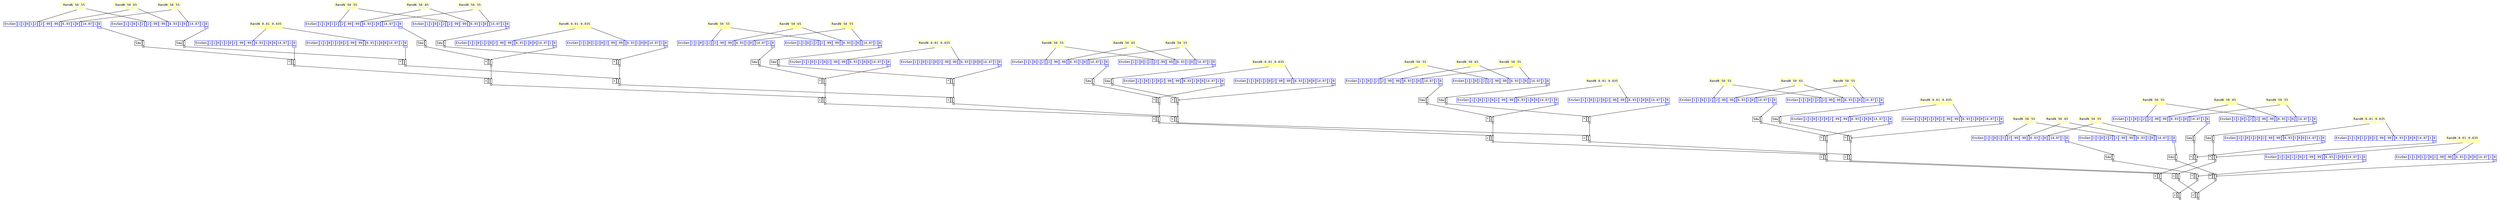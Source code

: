 digraph Anonymous {
graph [splines=false];
node [fontsize=12,fontname="Courier"];
edge [arrowhead=box,arrowsize=0.25];
u_5[shape="plaintext",color="yellow",label=<<TABLE BORDER="0" CELLBORDER="1"><TR><TD>RandN</TD><TD ID="u_5:K_0">50</TD><TD ID="u_5:K_1">55</TD></TR><TR><TD BORDER="0"></TD><TD PORT="o_0" ID="u_5:o_0"></TD><TD PORT="o_1" ID="u_5:o_1"></TD></TR></TABLE>>];
u_9[shape="plaintext",color="yellow",label=<<TABLE BORDER="0" CELLBORDER="1"><TR><TD>RandN</TD><TD ID="u_9:K_0">50</TD><TD ID="u_9:K_1">65</TD></TR><TR><TD BORDER="0"></TD><TD PORT="o_0" ID="u_9:o_0"></TD><TD PORT="o_1" ID="u_9:o_1"></TD></TR></TABLE>>];
u_12[shape="plaintext",color="yellow",label=<<TABLE BORDER="0" CELLBORDER="1"><TR><TD>RandN</TD><TD ID="u_12:K_0">50</TD><TD ID="u_12:K_1">55</TD></TR><TR><TD BORDER="0"></TD><TD PORT="o_0" ID="u_12:o_0"></TD><TD PORT="o_1" ID="u_12:o_1"></TD></TR></TABLE>>];
u_15[shape="plaintext",color="blue",label=<<TABLE BORDER="0" CELLBORDER="1"><TR><TD>EnvGen</TD><TD ID="u_15:K_0">1</TD><TD ID="u_15:K_1">1</TD><TD ID="u_15:K_2">0</TD><TD ID="u_15:K_3">1</TD><TD ID="u_15:K_4">2</TD><TD PORT="i_5" ID="u_15:i_5"></TD><TD ID="u_15:K_6">2</TD><TD ID="u_15:K_7">-99</TD><TD ID="u_15:K_8">-99</TD><TD PORT="i_9" ID="u_15:i_9"></TD><TD ID="u_15:K_10">6.93</TD><TD ID="u_15:K_11">1</TD><TD ID="u_15:K_12">0</TD><TD PORT="i_13" ID="u_15:i_13"></TD><TD ID="u_15:K_14">14.07</TD><TD ID="u_15:K_15">1</TD><TD ID="u_15:K_16">0</TD></TR><TR><TD BORDER="0"></TD><TD BORDER="0"></TD><TD BORDER="0"></TD><TD BORDER="0"></TD><TD BORDER="0"></TD><TD BORDER="0"></TD><TD BORDER="0"></TD><TD BORDER="0"></TD><TD BORDER="0"></TD><TD BORDER="0"></TD><TD BORDER="0"></TD><TD BORDER="0"></TD><TD BORDER="0"></TD><TD BORDER="0"></TD><TD BORDER="0"></TD><TD BORDER="0"></TD><TD BORDER="0"></TD><TD PORT="o_0" ID="u_15:o_0"></TD></TR></TABLE>>];
u_16[shape="plaintext",color="black",label=<<TABLE BORDER="0" CELLBORDER="1"><TR><TD>Saw</TD><TD PORT="i_0" ID="u_16:i_0"></TD></TR><TR><TD BORDER="0"></TD><TD PORT="o_0" ID="u_16:o_0"></TD></TR></TABLE>>];
u_19[shape="plaintext",color="yellow",label=<<TABLE BORDER="0" CELLBORDER="1"><TR><TD>RandN</TD><TD ID="u_19:K_0">0.01</TD><TD ID="u_19:K_1">0.035</TD></TR><TR><TD BORDER="0"></TD><TD PORT="o_0" ID="u_19:o_0"></TD><TD PORT="o_1" ID="u_19:o_1"></TD></TR></TABLE>>];
u_21[shape="plaintext",color="blue",label=<<TABLE BORDER="0" CELLBORDER="1"><TR><TD>EnvGen</TD><TD ID="u_21:K_0">1</TD><TD ID="u_21:K_1">1</TD><TD ID="u_21:K_2">0</TD><TD ID="u_21:K_3">1</TD><TD ID="u_21:K_4">2</TD><TD ID="u_21:K_5">0</TD><TD ID="u_21:K_6">2</TD><TD ID="u_21:K_7">-99</TD><TD ID="u_21:K_8">-99</TD><TD PORT="i_9" ID="u_21:i_9"></TD><TD ID="u_21:K_10">6.93</TD><TD ID="u_21:K_11">1</TD><TD ID="u_21:K_12">0</TD><TD ID="u_21:K_13">0</TD><TD ID="u_21:K_14">14.07</TD><TD ID="u_21:K_15">1</TD><TD ID="u_21:K_16">0</TD></TR><TR><TD BORDER="0"></TD><TD BORDER="0"></TD><TD BORDER="0"></TD><TD BORDER="0"></TD><TD BORDER="0"></TD><TD BORDER="0"></TD><TD BORDER="0"></TD><TD BORDER="0"></TD><TD BORDER="0"></TD><TD BORDER="0"></TD><TD BORDER="0"></TD><TD BORDER="0"></TD><TD BORDER="0"></TD><TD BORDER="0"></TD><TD BORDER="0"></TD><TD BORDER="0"></TD><TD BORDER="0"></TD><TD PORT="o_0" ID="u_21:o_0"></TD></TR></TABLE>>];
u_22[shape="plaintext",color="black",label=<<TABLE BORDER="0" CELLBORDER="1"><TR><TD>*</TD><TD PORT="i_0" ID="u_22:i_0"></TD><TD PORT="i_1" ID="u_22:i_1"></TD></TR><TR><TD BORDER="0"></TD><TD BORDER="0"></TD><TD PORT="o_0" ID="u_22:o_0"></TD></TR></TABLE>>];
u_23[shape="plaintext",color="yellow",label=<<TABLE BORDER="0" CELLBORDER="1"><TR><TD>RandN</TD><TD ID="u_23:K_0">50</TD><TD ID="u_23:K_1">55</TD></TR><TR><TD BORDER="0"></TD><TD PORT="o_0" ID="u_23:o_0"></TD><TD PORT="o_1" ID="u_23:o_1"></TD></TR></TABLE>>];
u_25[shape="plaintext",color="yellow",label=<<TABLE BORDER="0" CELLBORDER="1"><TR><TD>RandN</TD><TD ID="u_25:K_0">50</TD><TD ID="u_25:K_1">65</TD></TR><TR><TD BORDER="0"></TD><TD PORT="o_0" ID="u_25:o_0"></TD><TD PORT="o_1" ID="u_25:o_1"></TD></TR></TABLE>>];
u_27[shape="plaintext",color="yellow",label=<<TABLE BORDER="0" CELLBORDER="1"><TR><TD>RandN</TD><TD ID="u_27:K_0">50</TD><TD ID="u_27:K_1">55</TD></TR><TR><TD BORDER="0"></TD><TD PORT="o_0" ID="u_27:o_0"></TD><TD PORT="o_1" ID="u_27:o_1"></TD></TR></TABLE>>];
u_29[shape="plaintext",color="blue",label=<<TABLE BORDER="0" CELLBORDER="1"><TR><TD>EnvGen</TD><TD ID="u_29:K_0">1</TD><TD ID="u_29:K_1">1</TD><TD ID="u_29:K_2">0</TD><TD ID="u_29:K_3">1</TD><TD ID="u_29:K_4">2</TD><TD PORT="i_5" ID="u_29:i_5"></TD><TD ID="u_29:K_6">2</TD><TD ID="u_29:K_7">-99</TD><TD ID="u_29:K_8">-99</TD><TD PORT="i_9" ID="u_29:i_9"></TD><TD ID="u_29:K_10">6.93</TD><TD ID="u_29:K_11">1</TD><TD ID="u_29:K_12">0</TD><TD PORT="i_13" ID="u_29:i_13"></TD><TD ID="u_29:K_14">14.07</TD><TD ID="u_29:K_15">1</TD><TD ID="u_29:K_16">0</TD></TR><TR><TD BORDER="0"></TD><TD BORDER="0"></TD><TD BORDER="0"></TD><TD BORDER="0"></TD><TD BORDER="0"></TD><TD BORDER="0"></TD><TD BORDER="0"></TD><TD BORDER="0"></TD><TD BORDER="0"></TD><TD BORDER="0"></TD><TD BORDER="0"></TD><TD BORDER="0"></TD><TD BORDER="0"></TD><TD BORDER="0"></TD><TD BORDER="0"></TD><TD BORDER="0"></TD><TD BORDER="0"></TD><TD PORT="o_0" ID="u_29:o_0"></TD></TR></TABLE>>];
u_30[shape="plaintext",color="black",label=<<TABLE BORDER="0" CELLBORDER="1"><TR><TD>Saw</TD><TD PORT="i_0" ID="u_30:i_0"></TD></TR><TR><TD BORDER="0"></TD><TD PORT="o_0" ID="u_30:o_0"></TD></TR></TABLE>>];
u_31[shape="plaintext",color="yellow",label=<<TABLE BORDER="0" CELLBORDER="1"><TR><TD>RandN</TD><TD ID="u_31:K_0">0.01</TD><TD ID="u_31:K_1">0.035</TD></TR><TR><TD BORDER="0"></TD><TD PORT="o_0" ID="u_31:o_0"></TD><TD PORT="o_1" ID="u_31:o_1"></TD></TR></TABLE>>];
u_33[shape="plaintext",color="blue",label=<<TABLE BORDER="0" CELLBORDER="1"><TR><TD>EnvGen</TD><TD ID="u_33:K_0">1</TD><TD ID="u_33:K_1">1</TD><TD ID="u_33:K_2">0</TD><TD ID="u_33:K_3">1</TD><TD ID="u_33:K_4">2</TD><TD ID="u_33:K_5">0</TD><TD ID="u_33:K_6">2</TD><TD ID="u_33:K_7">-99</TD><TD ID="u_33:K_8">-99</TD><TD PORT="i_9" ID="u_33:i_9"></TD><TD ID="u_33:K_10">6.93</TD><TD ID="u_33:K_11">1</TD><TD ID="u_33:K_12">0</TD><TD ID="u_33:K_13">0</TD><TD ID="u_33:K_14">14.07</TD><TD ID="u_33:K_15">1</TD><TD ID="u_33:K_16">0</TD></TR><TR><TD BORDER="0"></TD><TD BORDER="0"></TD><TD BORDER="0"></TD><TD BORDER="0"></TD><TD BORDER="0"></TD><TD BORDER="0"></TD><TD BORDER="0"></TD><TD BORDER="0"></TD><TD BORDER="0"></TD><TD BORDER="0"></TD><TD BORDER="0"></TD><TD BORDER="0"></TD><TD BORDER="0"></TD><TD BORDER="0"></TD><TD BORDER="0"></TD><TD BORDER="0"></TD><TD BORDER="0"></TD><TD PORT="o_0" ID="u_33:o_0"></TD></TR></TABLE>>];
u_34[shape="plaintext",color="black",label=<<TABLE BORDER="0" CELLBORDER="1"><TR><TD>*</TD><TD PORT="i_0" ID="u_34:i_0"></TD><TD PORT="i_1" ID="u_34:i_1"></TD></TR><TR><TD BORDER="0"></TD><TD BORDER="0"></TD><TD PORT="o_0" ID="u_34:o_0"></TD></TR></TABLE>>];
u_35[shape="plaintext",color="black",label=<<TABLE BORDER="0" CELLBORDER="1"><TR><TD>+</TD><TD PORT="i_0" ID="u_35:i_0"></TD><TD PORT="i_1" ID="u_35:i_1"></TD></TR><TR><TD BORDER="0"></TD><TD BORDER="0"></TD><TD PORT="o_0" ID="u_35:o_0"></TD></TR></TABLE>>];
u_36[shape="plaintext",color="yellow",label=<<TABLE BORDER="0" CELLBORDER="1"><TR><TD>RandN</TD><TD ID="u_36:K_0">50</TD><TD ID="u_36:K_1">55</TD></TR><TR><TD BORDER="0"></TD><TD PORT="o_0" ID="u_36:o_0"></TD><TD PORT="o_1" ID="u_36:o_1"></TD></TR></TABLE>>];
u_38[shape="plaintext",color="yellow",label=<<TABLE BORDER="0" CELLBORDER="1"><TR><TD>RandN</TD><TD ID="u_38:K_0">50</TD><TD ID="u_38:K_1">65</TD></TR><TR><TD BORDER="0"></TD><TD PORT="o_0" ID="u_38:o_0"></TD><TD PORT="o_1" ID="u_38:o_1"></TD></TR></TABLE>>];
u_40[shape="plaintext",color="yellow",label=<<TABLE BORDER="0" CELLBORDER="1"><TR><TD>RandN</TD><TD ID="u_40:K_0">50</TD><TD ID="u_40:K_1">55</TD></TR><TR><TD BORDER="0"></TD><TD PORT="o_0" ID="u_40:o_0"></TD><TD PORT="o_1" ID="u_40:o_1"></TD></TR></TABLE>>];
u_42[shape="plaintext",color="blue",label=<<TABLE BORDER="0" CELLBORDER="1"><TR><TD>EnvGen</TD><TD ID="u_42:K_0">1</TD><TD ID="u_42:K_1">1</TD><TD ID="u_42:K_2">0</TD><TD ID="u_42:K_3">1</TD><TD ID="u_42:K_4">2</TD><TD PORT="i_5" ID="u_42:i_5"></TD><TD ID="u_42:K_6">2</TD><TD ID="u_42:K_7">-99</TD><TD ID="u_42:K_8">-99</TD><TD PORT="i_9" ID="u_42:i_9"></TD><TD ID="u_42:K_10">6.93</TD><TD ID="u_42:K_11">1</TD><TD ID="u_42:K_12">0</TD><TD PORT="i_13" ID="u_42:i_13"></TD><TD ID="u_42:K_14">14.07</TD><TD ID="u_42:K_15">1</TD><TD ID="u_42:K_16">0</TD></TR><TR><TD BORDER="0"></TD><TD BORDER="0"></TD><TD BORDER="0"></TD><TD BORDER="0"></TD><TD BORDER="0"></TD><TD BORDER="0"></TD><TD BORDER="0"></TD><TD BORDER="0"></TD><TD BORDER="0"></TD><TD BORDER="0"></TD><TD BORDER="0"></TD><TD BORDER="0"></TD><TD BORDER="0"></TD><TD BORDER="0"></TD><TD BORDER="0"></TD><TD BORDER="0"></TD><TD BORDER="0"></TD><TD PORT="o_0" ID="u_42:o_0"></TD></TR></TABLE>>];
u_43[shape="plaintext",color="black",label=<<TABLE BORDER="0" CELLBORDER="1"><TR><TD>Saw</TD><TD PORT="i_0" ID="u_43:i_0"></TD></TR><TR><TD BORDER="0"></TD><TD PORT="o_0" ID="u_43:o_0"></TD></TR></TABLE>>];
u_44[shape="plaintext",color="yellow",label=<<TABLE BORDER="0" CELLBORDER="1"><TR><TD>RandN</TD><TD ID="u_44:K_0">0.01</TD><TD ID="u_44:K_1">0.035</TD></TR><TR><TD BORDER="0"></TD><TD PORT="o_0" ID="u_44:o_0"></TD><TD PORT="o_1" ID="u_44:o_1"></TD></TR></TABLE>>];
u_46[shape="plaintext",color="blue",label=<<TABLE BORDER="0" CELLBORDER="1"><TR><TD>EnvGen</TD><TD ID="u_46:K_0">1</TD><TD ID="u_46:K_1">1</TD><TD ID="u_46:K_2">0</TD><TD ID="u_46:K_3">1</TD><TD ID="u_46:K_4">2</TD><TD ID="u_46:K_5">0</TD><TD ID="u_46:K_6">2</TD><TD ID="u_46:K_7">-99</TD><TD ID="u_46:K_8">-99</TD><TD PORT="i_9" ID="u_46:i_9"></TD><TD ID="u_46:K_10">6.93</TD><TD ID="u_46:K_11">1</TD><TD ID="u_46:K_12">0</TD><TD ID="u_46:K_13">0</TD><TD ID="u_46:K_14">14.07</TD><TD ID="u_46:K_15">1</TD><TD ID="u_46:K_16">0</TD></TR><TR><TD BORDER="0"></TD><TD BORDER="0"></TD><TD BORDER="0"></TD><TD BORDER="0"></TD><TD BORDER="0"></TD><TD BORDER="0"></TD><TD BORDER="0"></TD><TD BORDER="0"></TD><TD BORDER="0"></TD><TD BORDER="0"></TD><TD BORDER="0"></TD><TD BORDER="0"></TD><TD BORDER="0"></TD><TD BORDER="0"></TD><TD BORDER="0"></TD><TD BORDER="0"></TD><TD BORDER="0"></TD><TD PORT="o_0" ID="u_46:o_0"></TD></TR></TABLE>>];
u_47[shape="plaintext",color="black",label=<<TABLE BORDER="0" CELLBORDER="1"><TR><TD>*</TD><TD PORT="i_0" ID="u_47:i_0"></TD><TD PORT="i_1" ID="u_47:i_1"></TD></TR><TR><TD BORDER="0"></TD><TD BORDER="0"></TD><TD PORT="o_0" ID="u_47:o_0"></TD></TR></TABLE>>];
u_48[shape="plaintext",color="black",label=<<TABLE BORDER="0" CELLBORDER="1"><TR><TD>+</TD><TD PORT="i_0" ID="u_48:i_0"></TD><TD PORT="i_1" ID="u_48:i_1"></TD></TR><TR><TD BORDER="0"></TD><TD BORDER="0"></TD><TD PORT="o_0" ID="u_48:o_0"></TD></TR></TABLE>>];
u_49[shape="plaintext",color="yellow",label=<<TABLE BORDER="0" CELLBORDER="1"><TR><TD>RandN</TD><TD ID="u_49:K_0">50</TD><TD ID="u_49:K_1">55</TD></TR><TR><TD BORDER="0"></TD><TD PORT="o_0" ID="u_49:o_0"></TD><TD PORT="o_1" ID="u_49:o_1"></TD></TR></TABLE>>];
u_51[shape="plaintext",color="yellow",label=<<TABLE BORDER="0" CELLBORDER="1"><TR><TD>RandN</TD><TD ID="u_51:K_0">50</TD><TD ID="u_51:K_1">65</TD></TR><TR><TD BORDER="0"></TD><TD PORT="o_0" ID="u_51:o_0"></TD><TD PORT="o_1" ID="u_51:o_1"></TD></TR></TABLE>>];
u_53[shape="plaintext",color="yellow",label=<<TABLE BORDER="0" CELLBORDER="1"><TR><TD>RandN</TD><TD ID="u_53:K_0">50</TD><TD ID="u_53:K_1">55</TD></TR><TR><TD BORDER="0"></TD><TD PORT="o_0" ID="u_53:o_0"></TD><TD PORT="o_1" ID="u_53:o_1"></TD></TR></TABLE>>];
u_55[shape="plaintext",color="blue",label=<<TABLE BORDER="0" CELLBORDER="1"><TR><TD>EnvGen</TD><TD ID="u_55:K_0">1</TD><TD ID="u_55:K_1">1</TD><TD ID="u_55:K_2">0</TD><TD ID="u_55:K_3">1</TD><TD ID="u_55:K_4">2</TD><TD PORT="i_5" ID="u_55:i_5"></TD><TD ID="u_55:K_6">2</TD><TD ID="u_55:K_7">-99</TD><TD ID="u_55:K_8">-99</TD><TD PORT="i_9" ID="u_55:i_9"></TD><TD ID="u_55:K_10">6.93</TD><TD ID="u_55:K_11">1</TD><TD ID="u_55:K_12">0</TD><TD PORT="i_13" ID="u_55:i_13"></TD><TD ID="u_55:K_14">14.07</TD><TD ID="u_55:K_15">1</TD><TD ID="u_55:K_16">0</TD></TR><TR><TD BORDER="0"></TD><TD BORDER="0"></TD><TD BORDER="0"></TD><TD BORDER="0"></TD><TD BORDER="0"></TD><TD BORDER="0"></TD><TD BORDER="0"></TD><TD BORDER="0"></TD><TD BORDER="0"></TD><TD BORDER="0"></TD><TD BORDER="0"></TD><TD BORDER="0"></TD><TD BORDER="0"></TD><TD BORDER="0"></TD><TD BORDER="0"></TD><TD BORDER="0"></TD><TD BORDER="0"></TD><TD PORT="o_0" ID="u_55:o_0"></TD></TR></TABLE>>];
u_56[shape="plaintext",color="black",label=<<TABLE BORDER="0" CELLBORDER="1"><TR><TD>Saw</TD><TD PORT="i_0" ID="u_56:i_0"></TD></TR><TR><TD BORDER="0"></TD><TD PORT="o_0" ID="u_56:o_0"></TD></TR></TABLE>>];
u_57[shape="plaintext",color="yellow",label=<<TABLE BORDER="0" CELLBORDER="1"><TR><TD>RandN</TD><TD ID="u_57:K_0">0.01</TD><TD ID="u_57:K_1">0.035</TD></TR><TR><TD BORDER="0"></TD><TD PORT="o_0" ID="u_57:o_0"></TD><TD PORT="o_1" ID="u_57:o_1"></TD></TR></TABLE>>];
u_59[shape="plaintext",color="blue",label=<<TABLE BORDER="0" CELLBORDER="1"><TR><TD>EnvGen</TD><TD ID="u_59:K_0">1</TD><TD ID="u_59:K_1">1</TD><TD ID="u_59:K_2">0</TD><TD ID="u_59:K_3">1</TD><TD ID="u_59:K_4">2</TD><TD ID="u_59:K_5">0</TD><TD ID="u_59:K_6">2</TD><TD ID="u_59:K_7">-99</TD><TD ID="u_59:K_8">-99</TD><TD PORT="i_9" ID="u_59:i_9"></TD><TD ID="u_59:K_10">6.93</TD><TD ID="u_59:K_11">1</TD><TD ID="u_59:K_12">0</TD><TD ID="u_59:K_13">0</TD><TD ID="u_59:K_14">14.07</TD><TD ID="u_59:K_15">1</TD><TD ID="u_59:K_16">0</TD></TR><TR><TD BORDER="0"></TD><TD BORDER="0"></TD><TD BORDER="0"></TD><TD BORDER="0"></TD><TD BORDER="0"></TD><TD BORDER="0"></TD><TD BORDER="0"></TD><TD BORDER="0"></TD><TD BORDER="0"></TD><TD BORDER="0"></TD><TD BORDER="0"></TD><TD BORDER="0"></TD><TD BORDER="0"></TD><TD BORDER="0"></TD><TD BORDER="0"></TD><TD BORDER="0"></TD><TD BORDER="0"></TD><TD PORT="o_0" ID="u_59:o_0"></TD></TR></TABLE>>];
u_60[shape="plaintext",color="black",label=<<TABLE BORDER="0" CELLBORDER="1"><TR><TD>*</TD><TD PORT="i_0" ID="u_60:i_0"></TD><TD PORT="i_1" ID="u_60:i_1"></TD></TR><TR><TD BORDER="0"></TD><TD BORDER="0"></TD><TD PORT="o_0" ID="u_60:o_0"></TD></TR></TABLE>>];
u_61[shape="plaintext",color="black",label=<<TABLE BORDER="0" CELLBORDER="1"><TR><TD>+</TD><TD PORT="i_0" ID="u_61:i_0"></TD><TD PORT="i_1" ID="u_61:i_1"></TD></TR><TR><TD BORDER="0"></TD><TD BORDER="0"></TD><TD PORT="o_0" ID="u_61:o_0"></TD></TR></TABLE>>];
u_62[shape="plaintext",color="yellow",label=<<TABLE BORDER="0" CELLBORDER="1"><TR><TD>RandN</TD><TD ID="u_62:K_0">50</TD><TD ID="u_62:K_1">55</TD></TR><TR><TD BORDER="0"></TD><TD PORT="o_0" ID="u_62:o_0"></TD><TD PORT="o_1" ID="u_62:o_1"></TD></TR></TABLE>>];
u_64[shape="plaintext",color="yellow",label=<<TABLE BORDER="0" CELLBORDER="1"><TR><TD>RandN</TD><TD ID="u_64:K_0">50</TD><TD ID="u_64:K_1">65</TD></TR><TR><TD BORDER="0"></TD><TD PORT="o_0" ID="u_64:o_0"></TD><TD PORT="o_1" ID="u_64:o_1"></TD></TR></TABLE>>];
u_66[shape="plaintext",color="yellow",label=<<TABLE BORDER="0" CELLBORDER="1"><TR><TD>RandN</TD><TD ID="u_66:K_0">50</TD><TD ID="u_66:K_1">55</TD></TR><TR><TD BORDER="0"></TD><TD PORT="o_0" ID="u_66:o_0"></TD><TD PORT="o_1" ID="u_66:o_1"></TD></TR></TABLE>>];
u_68[shape="plaintext",color="blue",label=<<TABLE BORDER="0" CELLBORDER="1"><TR><TD>EnvGen</TD><TD ID="u_68:K_0">1</TD><TD ID="u_68:K_1">1</TD><TD ID="u_68:K_2">0</TD><TD ID="u_68:K_3">1</TD><TD ID="u_68:K_4">2</TD><TD PORT="i_5" ID="u_68:i_5"></TD><TD ID="u_68:K_6">2</TD><TD ID="u_68:K_7">-99</TD><TD ID="u_68:K_8">-99</TD><TD PORT="i_9" ID="u_68:i_9"></TD><TD ID="u_68:K_10">6.93</TD><TD ID="u_68:K_11">1</TD><TD ID="u_68:K_12">0</TD><TD PORT="i_13" ID="u_68:i_13"></TD><TD ID="u_68:K_14">14.07</TD><TD ID="u_68:K_15">1</TD><TD ID="u_68:K_16">0</TD></TR><TR><TD BORDER="0"></TD><TD BORDER="0"></TD><TD BORDER="0"></TD><TD BORDER="0"></TD><TD BORDER="0"></TD><TD BORDER="0"></TD><TD BORDER="0"></TD><TD BORDER="0"></TD><TD BORDER="0"></TD><TD BORDER="0"></TD><TD BORDER="0"></TD><TD BORDER="0"></TD><TD BORDER="0"></TD><TD BORDER="0"></TD><TD BORDER="0"></TD><TD BORDER="0"></TD><TD BORDER="0"></TD><TD PORT="o_0" ID="u_68:o_0"></TD></TR></TABLE>>];
u_69[shape="plaintext",color="black",label=<<TABLE BORDER="0" CELLBORDER="1"><TR><TD>Saw</TD><TD PORT="i_0" ID="u_69:i_0"></TD></TR><TR><TD BORDER="0"></TD><TD PORT="o_0" ID="u_69:o_0"></TD></TR></TABLE>>];
u_70[shape="plaintext",color="yellow",label=<<TABLE BORDER="0" CELLBORDER="1"><TR><TD>RandN</TD><TD ID="u_70:K_0">0.01</TD><TD ID="u_70:K_1">0.035</TD></TR><TR><TD BORDER="0"></TD><TD PORT="o_0" ID="u_70:o_0"></TD><TD PORT="o_1" ID="u_70:o_1"></TD></TR></TABLE>>];
u_72[shape="plaintext",color="blue",label=<<TABLE BORDER="0" CELLBORDER="1"><TR><TD>EnvGen</TD><TD ID="u_72:K_0">1</TD><TD ID="u_72:K_1">1</TD><TD ID="u_72:K_2">0</TD><TD ID="u_72:K_3">1</TD><TD ID="u_72:K_4">2</TD><TD ID="u_72:K_5">0</TD><TD ID="u_72:K_6">2</TD><TD ID="u_72:K_7">-99</TD><TD ID="u_72:K_8">-99</TD><TD PORT="i_9" ID="u_72:i_9"></TD><TD ID="u_72:K_10">6.93</TD><TD ID="u_72:K_11">1</TD><TD ID="u_72:K_12">0</TD><TD ID="u_72:K_13">0</TD><TD ID="u_72:K_14">14.07</TD><TD ID="u_72:K_15">1</TD><TD ID="u_72:K_16">0</TD></TR><TR><TD BORDER="0"></TD><TD BORDER="0"></TD><TD BORDER="0"></TD><TD BORDER="0"></TD><TD BORDER="0"></TD><TD BORDER="0"></TD><TD BORDER="0"></TD><TD BORDER="0"></TD><TD BORDER="0"></TD><TD BORDER="0"></TD><TD BORDER="0"></TD><TD BORDER="0"></TD><TD BORDER="0"></TD><TD BORDER="0"></TD><TD BORDER="0"></TD><TD BORDER="0"></TD><TD BORDER="0"></TD><TD PORT="o_0" ID="u_72:o_0"></TD></TR></TABLE>>];
u_73[shape="plaintext",color="black",label=<<TABLE BORDER="0" CELLBORDER="1"><TR><TD>*</TD><TD PORT="i_0" ID="u_73:i_0"></TD><TD PORT="i_1" ID="u_73:i_1"></TD></TR><TR><TD BORDER="0"></TD><TD BORDER="0"></TD><TD PORT="o_0" ID="u_73:o_0"></TD></TR></TABLE>>];
u_74[shape="plaintext",color="black",label=<<TABLE BORDER="0" CELLBORDER="1"><TR><TD>+</TD><TD PORT="i_0" ID="u_74:i_0"></TD><TD PORT="i_1" ID="u_74:i_1"></TD></TR><TR><TD BORDER="0"></TD><TD BORDER="0"></TD><TD PORT="o_0" ID="u_74:o_0"></TD></TR></TABLE>>];
u_75[shape="plaintext",color="yellow",label=<<TABLE BORDER="0" CELLBORDER="1"><TR><TD>RandN</TD><TD ID="u_75:K_0">50</TD><TD ID="u_75:K_1">55</TD></TR><TR><TD BORDER="0"></TD><TD PORT="o_0" ID="u_75:o_0"></TD><TD PORT="o_1" ID="u_75:o_1"></TD></TR></TABLE>>];
u_77[shape="plaintext",color="yellow",label=<<TABLE BORDER="0" CELLBORDER="1"><TR><TD>RandN</TD><TD ID="u_77:K_0">50</TD><TD ID="u_77:K_1">65</TD></TR><TR><TD BORDER="0"></TD><TD PORT="o_0" ID="u_77:o_0"></TD><TD PORT="o_1" ID="u_77:o_1"></TD></TR></TABLE>>];
u_79[shape="plaintext",color="yellow",label=<<TABLE BORDER="0" CELLBORDER="1"><TR><TD>RandN</TD><TD ID="u_79:K_0">50</TD><TD ID="u_79:K_1">55</TD></TR><TR><TD BORDER="0"></TD><TD PORT="o_0" ID="u_79:o_0"></TD><TD PORT="o_1" ID="u_79:o_1"></TD></TR></TABLE>>];
u_81[shape="plaintext",color="blue",label=<<TABLE BORDER="0" CELLBORDER="1"><TR><TD>EnvGen</TD><TD ID="u_81:K_0">1</TD><TD ID="u_81:K_1">1</TD><TD ID="u_81:K_2">0</TD><TD ID="u_81:K_3">1</TD><TD ID="u_81:K_4">2</TD><TD PORT="i_5" ID="u_81:i_5"></TD><TD ID="u_81:K_6">2</TD><TD ID="u_81:K_7">-99</TD><TD ID="u_81:K_8">-99</TD><TD PORT="i_9" ID="u_81:i_9"></TD><TD ID="u_81:K_10">6.93</TD><TD ID="u_81:K_11">1</TD><TD ID="u_81:K_12">0</TD><TD PORT="i_13" ID="u_81:i_13"></TD><TD ID="u_81:K_14">14.07</TD><TD ID="u_81:K_15">1</TD><TD ID="u_81:K_16">0</TD></TR><TR><TD BORDER="0"></TD><TD BORDER="0"></TD><TD BORDER="0"></TD><TD BORDER="0"></TD><TD BORDER="0"></TD><TD BORDER="0"></TD><TD BORDER="0"></TD><TD BORDER="0"></TD><TD BORDER="0"></TD><TD BORDER="0"></TD><TD BORDER="0"></TD><TD BORDER="0"></TD><TD BORDER="0"></TD><TD BORDER="0"></TD><TD BORDER="0"></TD><TD BORDER="0"></TD><TD BORDER="0"></TD><TD PORT="o_0" ID="u_81:o_0"></TD></TR></TABLE>>];
u_82[shape="plaintext",color="black",label=<<TABLE BORDER="0" CELLBORDER="1"><TR><TD>Saw</TD><TD PORT="i_0" ID="u_82:i_0"></TD></TR><TR><TD BORDER="0"></TD><TD PORT="o_0" ID="u_82:o_0"></TD></TR></TABLE>>];
u_83[shape="plaintext",color="yellow",label=<<TABLE BORDER="0" CELLBORDER="1"><TR><TD>RandN</TD><TD ID="u_83:K_0">0.01</TD><TD ID="u_83:K_1">0.035</TD></TR><TR><TD BORDER="0"></TD><TD PORT="o_0" ID="u_83:o_0"></TD><TD PORT="o_1" ID="u_83:o_1"></TD></TR></TABLE>>];
u_85[shape="plaintext",color="blue",label=<<TABLE BORDER="0" CELLBORDER="1"><TR><TD>EnvGen</TD><TD ID="u_85:K_0">1</TD><TD ID="u_85:K_1">1</TD><TD ID="u_85:K_2">0</TD><TD ID="u_85:K_3">1</TD><TD ID="u_85:K_4">2</TD><TD ID="u_85:K_5">0</TD><TD ID="u_85:K_6">2</TD><TD ID="u_85:K_7">-99</TD><TD ID="u_85:K_8">-99</TD><TD PORT="i_9" ID="u_85:i_9"></TD><TD ID="u_85:K_10">6.93</TD><TD ID="u_85:K_11">1</TD><TD ID="u_85:K_12">0</TD><TD ID="u_85:K_13">0</TD><TD ID="u_85:K_14">14.07</TD><TD ID="u_85:K_15">1</TD><TD ID="u_85:K_16">0</TD></TR><TR><TD BORDER="0"></TD><TD BORDER="0"></TD><TD BORDER="0"></TD><TD BORDER="0"></TD><TD BORDER="0"></TD><TD BORDER="0"></TD><TD BORDER="0"></TD><TD BORDER="0"></TD><TD BORDER="0"></TD><TD BORDER="0"></TD><TD BORDER="0"></TD><TD BORDER="0"></TD><TD BORDER="0"></TD><TD BORDER="0"></TD><TD BORDER="0"></TD><TD BORDER="0"></TD><TD BORDER="0"></TD><TD PORT="o_0" ID="u_85:o_0"></TD></TR></TABLE>>];
u_86[shape="plaintext",color="black",label=<<TABLE BORDER="0" CELLBORDER="1"><TR><TD>*</TD><TD PORT="i_0" ID="u_86:i_0"></TD><TD PORT="i_1" ID="u_86:i_1"></TD></TR><TR><TD BORDER="0"></TD><TD BORDER="0"></TD><TD PORT="o_0" ID="u_86:o_0"></TD></TR></TABLE>>];
u_87[shape="plaintext",color="black",label=<<TABLE BORDER="0" CELLBORDER="1"><TR><TD>+</TD><TD PORT="i_0" ID="u_87:i_0"></TD><TD PORT="i_1" ID="u_87:i_1"></TD></TR><TR><TD BORDER="0"></TD><TD BORDER="0"></TD><TD PORT="o_0" ID="u_87:o_0"></TD></TR></TABLE>>];
u_88[shape="plaintext",color="yellow",label=<<TABLE BORDER="0" CELLBORDER="1"><TR><TD>RandN</TD><TD ID="u_88:K_0">50</TD><TD ID="u_88:K_1">55</TD></TR><TR><TD BORDER="0"></TD><TD PORT="o_0" ID="u_88:o_0"></TD><TD PORT="o_1" ID="u_88:o_1"></TD></TR></TABLE>>];
u_90[shape="plaintext",color="yellow",label=<<TABLE BORDER="0" CELLBORDER="1"><TR><TD>RandN</TD><TD ID="u_90:K_0">50</TD><TD ID="u_90:K_1">65</TD></TR><TR><TD BORDER="0"></TD><TD PORT="o_0" ID="u_90:o_0"></TD><TD PORT="o_1" ID="u_90:o_1"></TD></TR></TABLE>>];
u_92[shape="plaintext",color="yellow",label=<<TABLE BORDER="0" CELLBORDER="1"><TR><TD>RandN</TD><TD ID="u_92:K_0">50</TD><TD ID="u_92:K_1">55</TD></TR><TR><TD BORDER="0"></TD><TD PORT="o_0" ID="u_92:o_0"></TD><TD PORT="o_1" ID="u_92:o_1"></TD></TR></TABLE>>];
u_94[shape="plaintext",color="blue",label=<<TABLE BORDER="0" CELLBORDER="1"><TR><TD>EnvGen</TD><TD ID="u_94:K_0">1</TD><TD ID="u_94:K_1">1</TD><TD ID="u_94:K_2">0</TD><TD ID="u_94:K_3">1</TD><TD ID="u_94:K_4">2</TD><TD PORT="i_5" ID="u_94:i_5"></TD><TD ID="u_94:K_6">2</TD><TD ID="u_94:K_7">-99</TD><TD ID="u_94:K_8">-99</TD><TD PORT="i_9" ID="u_94:i_9"></TD><TD ID="u_94:K_10">6.93</TD><TD ID="u_94:K_11">1</TD><TD ID="u_94:K_12">0</TD><TD PORT="i_13" ID="u_94:i_13"></TD><TD ID="u_94:K_14">14.07</TD><TD ID="u_94:K_15">1</TD><TD ID="u_94:K_16">0</TD></TR><TR><TD BORDER="0"></TD><TD BORDER="0"></TD><TD BORDER="0"></TD><TD BORDER="0"></TD><TD BORDER="0"></TD><TD BORDER="0"></TD><TD BORDER="0"></TD><TD BORDER="0"></TD><TD BORDER="0"></TD><TD BORDER="0"></TD><TD BORDER="0"></TD><TD BORDER="0"></TD><TD BORDER="0"></TD><TD BORDER="0"></TD><TD BORDER="0"></TD><TD BORDER="0"></TD><TD BORDER="0"></TD><TD PORT="o_0" ID="u_94:o_0"></TD></TR></TABLE>>];
u_95[shape="plaintext",color="black",label=<<TABLE BORDER="0" CELLBORDER="1"><TR><TD>Saw</TD><TD PORT="i_0" ID="u_95:i_0"></TD></TR><TR><TD BORDER="0"></TD><TD PORT="o_0" ID="u_95:o_0"></TD></TR></TABLE>>];
u_96[shape="plaintext",color="yellow",label=<<TABLE BORDER="0" CELLBORDER="1"><TR><TD>RandN</TD><TD ID="u_96:K_0">0.01</TD><TD ID="u_96:K_1">0.035</TD></TR><TR><TD BORDER="0"></TD><TD PORT="o_0" ID="u_96:o_0"></TD><TD PORT="o_1" ID="u_96:o_1"></TD></TR></TABLE>>];
u_98[shape="plaintext",color="blue",label=<<TABLE BORDER="0" CELLBORDER="1"><TR><TD>EnvGen</TD><TD ID="u_98:K_0">1</TD><TD ID="u_98:K_1">1</TD><TD ID="u_98:K_2">0</TD><TD ID="u_98:K_3">1</TD><TD ID="u_98:K_4">2</TD><TD ID="u_98:K_5">0</TD><TD ID="u_98:K_6">2</TD><TD ID="u_98:K_7">-99</TD><TD ID="u_98:K_8">-99</TD><TD PORT="i_9" ID="u_98:i_9"></TD><TD ID="u_98:K_10">6.93</TD><TD ID="u_98:K_11">1</TD><TD ID="u_98:K_12">0</TD><TD ID="u_98:K_13">0</TD><TD ID="u_98:K_14">14.07</TD><TD ID="u_98:K_15">1</TD><TD ID="u_98:K_16">0</TD></TR><TR><TD BORDER="0"></TD><TD BORDER="0"></TD><TD BORDER="0"></TD><TD BORDER="0"></TD><TD BORDER="0"></TD><TD BORDER="0"></TD><TD BORDER="0"></TD><TD BORDER="0"></TD><TD BORDER="0"></TD><TD BORDER="0"></TD><TD BORDER="0"></TD><TD BORDER="0"></TD><TD BORDER="0"></TD><TD BORDER="0"></TD><TD BORDER="0"></TD><TD BORDER="0"></TD><TD BORDER="0"></TD><TD PORT="o_0" ID="u_98:o_0"></TD></TR></TABLE>>];
u_99[shape="plaintext",color="black",label=<<TABLE BORDER="0" CELLBORDER="1"><TR><TD>*</TD><TD PORT="i_0" ID="u_99:i_0"></TD><TD PORT="i_1" ID="u_99:i_1"></TD></TR><TR><TD BORDER="0"></TD><TD BORDER="0"></TD><TD PORT="o_0" ID="u_99:o_0"></TD></TR></TABLE>>];
u_100[shape="plaintext",color="black",label=<<TABLE BORDER="0" CELLBORDER="1"><TR><TD>+</TD><TD PORT="i_0" ID="u_100:i_0"></TD><TD PORT="i_1" ID="u_100:i_1"></TD></TR><TR><TD BORDER="0"></TD><TD BORDER="0"></TD><TD PORT="o_0" ID="u_100:o_0"></TD></TR></TABLE>>];
u_101[shape="plaintext",color="yellow",label=<<TABLE BORDER="0" CELLBORDER="1"><TR><TD>RandN</TD><TD ID="u_101:K_0">50</TD><TD ID="u_101:K_1">55</TD></TR><TR><TD BORDER="0"></TD><TD PORT="o_0" ID="u_101:o_0"></TD><TD PORT="o_1" ID="u_101:o_1"></TD></TR></TABLE>>];
u_103[shape="plaintext",color="yellow",label=<<TABLE BORDER="0" CELLBORDER="1"><TR><TD>RandN</TD><TD ID="u_103:K_0">50</TD><TD ID="u_103:K_1">65</TD></TR><TR><TD BORDER="0"></TD><TD PORT="o_0" ID="u_103:o_0"></TD><TD PORT="o_1" ID="u_103:o_1"></TD></TR></TABLE>>];
u_105[shape="plaintext",color="yellow",label=<<TABLE BORDER="0" CELLBORDER="1"><TR><TD>RandN</TD><TD ID="u_105:K_0">50</TD><TD ID="u_105:K_1">55</TD></TR><TR><TD BORDER="0"></TD><TD PORT="o_0" ID="u_105:o_0"></TD><TD PORT="o_1" ID="u_105:o_1"></TD></TR></TABLE>>];
u_107[shape="plaintext",color="blue",label=<<TABLE BORDER="0" CELLBORDER="1"><TR><TD>EnvGen</TD><TD ID="u_107:K_0">1</TD><TD ID="u_107:K_1">1</TD><TD ID="u_107:K_2">0</TD><TD ID="u_107:K_3">1</TD><TD ID="u_107:K_4">2</TD><TD PORT="i_5" ID="u_107:i_5"></TD><TD ID="u_107:K_6">2</TD><TD ID="u_107:K_7">-99</TD><TD ID="u_107:K_8">-99</TD><TD PORT="i_9" ID="u_107:i_9"></TD><TD ID="u_107:K_10">6.93</TD><TD ID="u_107:K_11">1</TD><TD ID="u_107:K_12">0</TD><TD PORT="i_13" ID="u_107:i_13"></TD><TD ID="u_107:K_14">14.07</TD><TD ID="u_107:K_15">1</TD><TD ID="u_107:K_16">0</TD></TR><TR><TD BORDER="0"></TD><TD BORDER="0"></TD><TD BORDER="0"></TD><TD BORDER="0"></TD><TD BORDER="0"></TD><TD BORDER="0"></TD><TD BORDER="0"></TD><TD BORDER="0"></TD><TD BORDER="0"></TD><TD BORDER="0"></TD><TD BORDER="0"></TD><TD BORDER="0"></TD><TD BORDER="0"></TD><TD BORDER="0"></TD><TD BORDER="0"></TD><TD BORDER="0"></TD><TD BORDER="0"></TD><TD PORT="o_0" ID="u_107:o_0"></TD></TR></TABLE>>];
u_108[shape="plaintext",color="black",label=<<TABLE BORDER="0" CELLBORDER="1"><TR><TD>Saw</TD><TD PORT="i_0" ID="u_108:i_0"></TD></TR><TR><TD BORDER="0"></TD><TD PORT="o_0" ID="u_108:o_0"></TD></TR></TABLE>>];
u_109[shape="plaintext",color="yellow",label=<<TABLE BORDER="0" CELLBORDER="1"><TR><TD>RandN</TD><TD ID="u_109:K_0">0.01</TD><TD ID="u_109:K_1">0.035</TD></TR><TR><TD BORDER="0"></TD><TD PORT="o_0" ID="u_109:o_0"></TD><TD PORT="o_1" ID="u_109:o_1"></TD></TR></TABLE>>];
u_111[shape="plaintext",color="blue",label=<<TABLE BORDER="0" CELLBORDER="1"><TR><TD>EnvGen</TD><TD ID="u_111:K_0">1</TD><TD ID="u_111:K_1">1</TD><TD ID="u_111:K_2">0</TD><TD ID="u_111:K_3">1</TD><TD ID="u_111:K_4">2</TD><TD ID="u_111:K_5">0</TD><TD ID="u_111:K_6">2</TD><TD ID="u_111:K_7">-99</TD><TD ID="u_111:K_8">-99</TD><TD PORT="i_9" ID="u_111:i_9"></TD><TD ID="u_111:K_10">6.93</TD><TD ID="u_111:K_11">1</TD><TD ID="u_111:K_12">0</TD><TD ID="u_111:K_13">0</TD><TD ID="u_111:K_14">14.07</TD><TD ID="u_111:K_15">1</TD><TD ID="u_111:K_16">0</TD></TR><TR><TD BORDER="0"></TD><TD BORDER="0"></TD><TD BORDER="0"></TD><TD BORDER="0"></TD><TD BORDER="0"></TD><TD BORDER="0"></TD><TD BORDER="0"></TD><TD BORDER="0"></TD><TD BORDER="0"></TD><TD BORDER="0"></TD><TD BORDER="0"></TD><TD BORDER="0"></TD><TD BORDER="0"></TD><TD BORDER="0"></TD><TD BORDER="0"></TD><TD BORDER="0"></TD><TD BORDER="0"></TD><TD PORT="o_0" ID="u_111:o_0"></TD></TR></TABLE>>];
u_112[shape="plaintext",color="black",label=<<TABLE BORDER="0" CELLBORDER="1"><TR><TD>*</TD><TD PORT="i_0" ID="u_112:i_0"></TD><TD PORT="i_1" ID="u_112:i_1"></TD></TR><TR><TD BORDER="0"></TD><TD BORDER="0"></TD><TD PORT="o_0" ID="u_112:o_0"></TD></TR></TABLE>>];
u_113[shape="plaintext",color="black",label=<<TABLE BORDER="0" CELLBORDER="1"><TR><TD>+</TD><TD PORT="i_0" ID="u_113:i_0"></TD><TD PORT="i_1" ID="u_113:i_1"></TD></TR><TR><TD BORDER="0"></TD><TD BORDER="0"></TD><TD PORT="o_0" ID="u_113:o_0"></TD></TR></TABLE>>];
u_117[shape="plaintext",color="blue",label=<<TABLE BORDER="0" CELLBORDER="1"><TR><TD>EnvGen</TD><TD ID="u_117:K_0">1</TD><TD ID="u_117:K_1">1</TD><TD ID="u_117:K_2">0</TD><TD ID="u_117:K_3">1</TD><TD ID="u_117:K_4">2</TD><TD PORT="i_5" ID="u_117:i_5"></TD><TD ID="u_117:K_6">2</TD><TD ID="u_117:K_7">-99</TD><TD ID="u_117:K_8">-99</TD><TD PORT="i_9" ID="u_117:i_9"></TD><TD ID="u_117:K_10">6.93</TD><TD ID="u_117:K_11">1</TD><TD ID="u_117:K_12">0</TD><TD PORT="i_13" ID="u_117:i_13"></TD><TD ID="u_117:K_14">14.07</TD><TD ID="u_117:K_15">1</TD><TD ID="u_117:K_16">0</TD></TR><TR><TD BORDER="0"></TD><TD BORDER="0"></TD><TD BORDER="0"></TD><TD BORDER="0"></TD><TD BORDER="0"></TD><TD BORDER="0"></TD><TD BORDER="0"></TD><TD BORDER="0"></TD><TD BORDER="0"></TD><TD BORDER="0"></TD><TD BORDER="0"></TD><TD BORDER="0"></TD><TD BORDER="0"></TD><TD BORDER="0"></TD><TD BORDER="0"></TD><TD BORDER="0"></TD><TD BORDER="0"></TD><TD PORT="o_0" ID="u_117:o_0"></TD></TR></TABLE>>];
u_118[shape="plaintext",color="black",label=<<TABLE BORDER="0" CELLBORDER="1"><TR><TD>Saw</TD><TD PORT="i_0" ID="u_118:i_0"></TD></TR><TR><TD BORDER="0"></TD><TD PORT="o_0" ID="u_118:o_0"></TD></TR></TABLE>>];
u_120[shape="plaintext",color="blue",label=<<TABLE BORDER="0" CELLBORDER="1"><TR><TD>EnvGen</TD><TD ID="u_120:K_0">1</TD><TD ID="u_120:K_1">1</TD><TD ID="u_120:K_2">0</TD><TD ID="u_120:K_3">1</TD><TD ID="u_120:K_4">2</TD><TD ID="u_120:K_5">0</TD><TD ID="u_120:K_6">2</TD><TD ID="u_120:K_7">-99</TD><TD ID="u_120:K_8">-99</TD><TD PORT="i_9" ID="u_120:i_9"></TD><TD ID="u_120:K_10">6.93</TD><TD ID="u_120:K_11">1</TD><TD ID="u_120:K_12">0</TD><TD ID="u_120:K_13">0</TD><TD ID="u_120:K_14">14.07</TD><TD ID="u_120:K_15">1</TD><TD ID="u_120:K_16">0</TD></TR><TR><TD BORDER="0"></TD><TD BORDER="0"></TD><TD BORDER="0"></TD><TD BORDER="0"></TD><TD BORDER="0"></TD><TD BORDER="0"></TD><TD BORDER="0"></TD><TD BORDER="0"></TD><TD BORDER="0"></TD><TD BORDER="0"></TD><TD BORDER="0"></TD><TD BORDER="0"></TD><TD BORDER="0"></TD><TD BORDER="0"></TD><TD BORDER="0"></TD><TD BORDER="0"></TD><TD BORDER="0"></TD><TD PORT="o_0" ID="u_120:o_0"></TD></TR></TABLE>>];
u_121[shape="plaintext",color="black",label=<<TABLE BORDER="0" CELLBORDER="1"><TR><TD>*</TD><TD PORT="i_0" ID="u_121:i_0"></TD><TD PORT="i_1" ID="u_121:i_1"></TD></TR><TR><TD BORDER="0"></TD><TD BORDER="0"></TD><TD PORT="o_0" ID="u_121:o_0"></TD></TR></TABLE>>];
u_125[shape="plaintext",color="blue",label=<<TABLE BORDER="0" CELLBORDER="1"><TR><TD>EnvGen</TD><TD ID="u_125:K_0">1</TD><TD ID="u_125:K_1">1</TD><TD ID="u_125:K_2">0</TD><TD ID="u_125:K_3">1</TD><TD ID="u_125:K_4">2</TD><TD PORT="i_5" ID="u_125:i_5"></TD><TD ID="u_125:K_6">2</TD><TD ID="u_125:K_7">-99</TD><TD ID="u_125:K_8">-99</TD><TD PORT="i_9" ID="u_125:i_9"></TD><TD ID="u_125:K_10">6.93</TD><TD ID="u_125:K_11">1</TD><TD ID="u_125:K_12">0</TD><TD PORT="i_13" ID="u_125:i_13"></TD><TD ID="u_125:K_14">14.07</TD><TD ID="u_125:K_15">1</TD><TD ID="u_125:K_16">0</TD></TR><TR><TD BORDER="0"></TD><TD BORDER="0"></TD><TD BORDER="0"></TD><TD BORDER="0"></TD><TD BORDER="0"></TD><TD BORDER="0"></TD><TD BORDER="0"></TD><TD BORDER="0"></TD><TD BORDER="0"></TD><TD BORDER="0"></TD><TD BORDER="0"></TD><TD BORDER="0"></TD><TD BORDER="0"></TD><TD BORDER="0"></TD><TD BORDER="0"></TD><TD BORDER="0"></TD><TD BORDER="0"></TD><TD PORT="o_0" ID="u_125:o_0"></TD></TR></TABLE>>];
u_126[shape="plaintext",color="black",label=<<TABLE BORDER="0" CELLBORDER="1"><TR><TD>Saw</TD><TD PORT="i_0" ID="u_126:i_0"></TD></TR><TR><TD BORDER="0"></TD><TD PORT="o_0" ID="u_126:o_0"></TD></TR></TABLE>>];
u_128[shape="plaintext",color="blue",label=<<TABLE BORDER="0" CELLBORDER="1"><TR><TD>EnvGen</TD><TD ID="u_128:K_0">1</TD><TD ID="u_128:K_1">1</TD><TD ID="u_128:K_2">0</TD><TD ID="u_128:K_3">1</TD><TD ID="u_128:K_4">2</TD><TD ID="u_128:K_5">0</TD><TD ID="u_128:K_6">2</TD><TD ID="u_128:K_7">-99</TD><TD ID="u_128:K_8">-99</TD><TD PORT="i_9" ID="u_128:i_9"></TD><TD ID="u_128:K_10">6.93</TD><TD ID="u_128:K_11">1</TD><TD ID="u_128:K_12">0</TD><TD ID="u_128:K_13">0</TD><TD ID="u_128:K_14">14.07</TD><TD ID="u_128:K_15">1</TD><TD ID="u_128:K_16">0</TD></TR><TR><TD BORDER="0"></TD><TD BORDER="0"></TD><TD BORDER="0"></TD><TD BORDER="0"></TD><TD BORDER="0"></TD><TD BORDER="0"></TD><TD BORDER="0"></TD><TD BORDER="0"></TD><TD BORDER="0"></TD><TD BORDER="0"></TD><TD BORDER="0"></TD><TD BORDER="0"></TD><TD BORDER="0"></TD><TD BORDER="0"></TD><TD BORDER="0"></TD><TD BORDER="0"></TD><TD BORDER="0"></TD><TD PORT="o_0" ID="u_128:o_0"></TD></TR></TABLE>>];
u_129[shape="plaintext",color="black",label=<<TABLE BORDER="0" CELLBORDER="1"><TR><TD>*</TD><TD PORT="i_0" ID="u_129:i_0"></TD><TD PORT="i_1" ID="u_129:i_1"></TD></TR><TR><TD BORDER="0"></TD><TD BORDER="0"></TD><TD PORT="o_0" ID="u_129:o_0"></TD></TR></TABLE>>];
u_130[shape="plaintext",color="black",label=<<TABLE BORDER="0" CELLBORDER="1"><TR><TD>+</TD><TD PORT="i_0" ID="u_130:i_0"></TD><TD PORT="i_1" ID="u_130:i_1"></TD></TR><TR><TD BORDER="0"></TD><TD BORDER="0"></TD><TD PORT="o_0" ID="u_130:o_0"></TD></TR></TABLE>>];
u_134[shape="plaintext",color="blue",label=<<TABLE BORDER="0" CELLBORDER="1"><TR><TD>EnvGen</TD><TD ID="u_134:K_0">1</TD><TD ID="u_134:K_1">1</TD><TD ID="u_134:K_2">0</TD><TD ID="u_134:K_3">1</TD><TD ID="u_134:K_4">2</TD><TD PORT="i_5" ID="u_134:i_5"></TD><TD ID="u_134:K_6">2</TD><TD ID="u_134:K_7">-99</TD><TD ID="u_134:K_8">-99</TD><TD PORT="i_9" ID="u_134:i_9"></TD><TD ID="u_134:K_10">6.93</TD><TD ID="u_134:K_11">1</TD><TD ID="u_134:K_12">0</TD><TD PORT="i_13" ID="u_134:i_13"></TD><TD ID="u_134:K_14">14.07</TD><TD ID="u_134:K_15">1</TD><TD ID="u_134:K_16">0</TD></TR><TR><TD BORDER="0"></TD><TD BORDER="0"></TD><TD BORDER="0"></TD><TD BORDER="0"></TD><TD BORDER="0"></TD><TD BORDER="0"></TD><TD BORDER="0"></TD><TD BORDER="0"></TD><TD BORDER="0"></TD><TD BORDER="0"></TD><TD BORDER="0"></TD><TD BORDER="0"></TD><TD BORDER="0"></TD><TD BORDER="0"></TD><TD BORDER="0"></TD><TD BORDER="0"></TD><TD BORDER="0"></TD><TD PORT="o_0" ID="u_134:o_0"></TD></TR></TABLE>>];
u_135[shape="plaintext",color="black",label=<<TABLE BORDER="0" CELLBORDER="1"><TR><TD>Saw</TD><TD PORT="i_0" ID="u_135:i_0"></TD></TR><TR><TD BORDER="0"></TD><TD PORT="o_0" ID="u_135:o_0"></TD></TR></TABLE>>];
u_137[shape="plaintext",color="blue",label=<<TABLE BORDER="0" CELLBORDER="1"><TR><TD>EnvGen</TD><TD ID="u_137:K_0">1</TD><TD ID="u_137:K_1">1</TD><TD ID="u_137:K_2">0</TD><TD ID="u_137:K_3">1</TD><TD ID="u_137:K_4">2</TD><TD ID="u_137:K_5">0</TD><TD ID="u_137:K_6">2</TD><TD ID="u_137:K_7">-99</TD><TD ID="u_137:K_8">-99</TD><TD PORT="i_9" ID="u_137:i_9"></TD><TD ID="u_137:K_10">6.93</TD><TD ID="u_137:K_11">1</TD><TD ID="u_137:K_12">0</TD><TD ID="u_137:K_13">0</TD><TD ID="u_137:K_14">14.07</TD><TD ID="u_137:K_15">1</TD><TD ID="u_137:K_16">0</TD></TR><TR><TD BORDER="0"></TD><TD BORDER="0"></TD><TD BORDER="0"></TD><TD BORDER="0"></TD><TD BORDER="0"></TD><TD BORDER="0"></TD><TD BORDER="0"></TD><TD BORDER="0"></TD><TD BORDER="0"></TD><TD BORDER="0"></TD><TD BORDER="0"></TD><TD BORDER="0"></TD><TD BORDER="0"></TD><TD BORDER="0"></TD><TD BORDER="0"></TD><TD BORDER="0"></TD><TD BORDER="0"></TD><TD PORT="o_0" ID="u_137:o_0"></TD></TR></TABLE>>];
u_138[shape="plaintext",color="black",label=<<TABLE BORDER="0" CELLBORDER="1"><TR><TD>*</TD><TD PORT="i_0" ID="u_138:i_0"></TD><TD PORT="i_1" ID="u_138:i_1"></TD></TR><TR><TD BORDER="0"></TD><TD BORDER="0"></TD><TD PORT="o_0" ID="u_138:o_0"></TD></TR></TABLE>>];
u_139[shape="plaintext",color="black",label=<<TABLE BORDER="0" CELLBORDER="1"><TR><TD>+</TD><TD PORT="i_0" ID="u_139:i_0"></TD><TD PORT="i_1" ID="u_139:i_1"></TD></TR><TR><TD BORDER="0"></TD><TD BORDER="0"></TD><TD PORT="o_0" ID="u_139:o_0"></TD></TR></TABLE>>];
u_143[shape="plaintext",color="blue",label=<<TABLE BORDER="0" CELLBORDER="1"><TR><TD>EnvGen</TD><TD ID="u_143:K_0">1</TD><TD ID="u_143:K_1">1</TD><TD ID="u_143:K_2">0</TD><TD ID="u_143:K_3">1</TD><TD ID="u_143:K_4">2</TD><TD PORT="i_5" ID="u_143:i_5"></TD><TD ID="u_143:K_6">2</TD><TD ID="u_143:K_7">-99</TD><TD ID="u_143:K_8">-99</TD><TD PORT="i_9" ID="u_143:i_9"></TD><TD ID="u_143:K_10">6.93</TD><TD ID="u_143:K_11">1</TD><TD ID="u_143:K_12">0</TD><TD PORT="i_13" ID="u_143:i_13"></TD><TD ID="u_143:K_14">14.07</TD><TD ID="u_143:K_15">1</TD><TD ID="u_143:K_16">0</TD></TR><TR><TD BORDER="0"></TD><TD BORDER="0"></TD><TD BORDER="0"></TD><TD BORDER="0"></TD><TD BORDER="0"></TD><TD BORDER="0"></TD><TD BORDER="0"></TD><TD BORDER="0"></TD><TD BORDER="0"></TD><TD BORDER="0"></TD><TD BORDER="0"></TD><TD BORDER="0"></TD><TD BORDER="0"></TD><TD BORDER="0"></TD><TD BORDER="0"></TD><TD BORDER="0"></TD><TD BORDER="0"></TD><TD PORT="o_0" ID="u_143:o_0"></TD></TR></TABLE>>];
u_144[shape="plaintext",color="black",label=<<TABLE BORDER="0" CELLBORDER="1"><TR><TD>Saw</TD><TD PORT="i_0" ID="u_144:i_0"></TD></TR><TR><TD BORDER="0"></TD><TD PORT="o_0" ID="u_144:o_0"></TD></TR></TABLE>>];
u_146[shape="plaintext",color="blue",label=<<TABLE BORDER="0" CELLBORDER="1"><TR><TD>EnvGen</TD><TD ID="u_146:K_0">1</TD><TD ID="u_146:K_1">1</TD><TD ID="u_146:K_2">0</TD><TD ID="u_146:K_3">1</TD><TD ID="u_146:K_4">2</TD><TD ID="u_146:K_5">0</TD><TD ID="u_146:K_6">2</TD><TD ID="u_146:K_7">-99</TD><TD ID="u_146:K_8">-99</TD><TD PORT="i_9" ID="u_146:i_9"></TD><TD ID="u_146:K_10">6.93</TD><TD ID="u_146:K_11">1</TD><TD ID="u_146:K_12">0</TD><TD ID="u_146:K_13">0</TD><TD ID="u_146:K_14">14.07</TD><TD ID="u_146:K_15">1</TD><TD ID="u_146:K_16">0</TD></TR><TR><TD BORDER="0"></TD><TD BORDER="0"></TD><TD BORDER="0"></TD><TD BORDER="0"></TD><TD BORDER="0"></TD><TD BORDER="0"></TD><TD BORDER="0"></TD><TD BORDER="0"></TD><TD BORDER="0"></TD><TD BORDER="0"></TD><TD BORDER="0"></TD><TD BORDER="0"></TD><TD BORDER="0"></TD><TD BORDER="0"></TD><TD BORDER="0"></TD><TD BORDER="0"></TD><TD BORDER="0"></TD><TD PORT="o_0" ID="u_146:o_0"></TD></TR></TABLE>>];
u_147[shape="plaintext",color="black",label=<<TABLE BORDER="0" CELLBORDER="1"><TR><TD>*</TD><TD PORT="i_0" ID="u_147:i_0"></TD><TD PORT="i_1" ID="u_147:i_1"></TD></TR><TR><TD BORDER="0"></TD><TD BORDER="0"></TD><TD PORT="o_0" ID="u_147:o_0"></TD></TR></TABLE>>];
u_148[shape="plaintext",color="black",label=<<TABLE BORDER="0" CELLBORDER="1"><TR><TD>+</TD><TD PORT="i_0" ID="u_148:i_0"></TD><TD PORT="i_1" ID="u_148:i_1"></TD></TR><TR><TD BORDER="0"></TD><TD BORDER="0"></TD><TD PORT="o_0" ID="u_148:o_0"></TD></TR></TABLE>>];
u_152[shape="plaintext",color="blue",label=<<TABLE BORDER="0" CELLBORDER="1"><TR><TD>EnvGen</TD><TD ID="u_152:K_0">1</TD><TD ID="u_152:K_1">1</TD><TD ID="u_152:K_2">0</TD><TD ID="u_152:K_3">1</TD><TD ID="u_152:K_4">2</TD><TD PORT="i_5" ID="u_152:i_5"></TD><TD ID="u_152:K_6">2</TD><TD ID="u_152:K_7">-99</TD><TD ID="u_152:K_8">-99</TD><TD PORT="i_9" ID="u_152:i_9"></TD><TD ID="u_152:K_10">6.93</TD><TD ID="u_152:K_11">1</TD><TD ID="u_152:K_12">0</TD><TD PORT="i_13" ID="u_152:i_13"></TD><TD ID="u_152:K_14">14.07</TD><TD ID="u_152:K_15">1</TD><TD ID="u_152:K_16">0</TD></TR><TR><TD BORDER="0"></TD><TD BORDER="0"></TD><TD BORDER="0"></TD><TD BORDER="0"></TD><TD BORDER="0"></TD><TD BORDER="0"></TD><TD BORDER="0"></TD><TD BORDER="0"></TD><TD BORDER="0"></TD><TD BORDER="0"></TD><TD BORDER="0"></TD><TD BORDER="0"></TD><TD BORDER="0"></TD><TD BORDER="0"></TD><TD BORDER="0"></TD><TD BORDER="0"></TD><TD BORDER="0"></TD><TD PORT="o_0" ID="u_152:o_0"></TD></TR></TABLE>>];
u_153[shape="plaintext",color="black",label=<<TABLE BORDER="0" CELLBORDER="1"><TR><TD>Saw</TD><TD PORT="i_0" ID="u_153:i_0"></TD></TR><TR><TD BORDER="0"></TD><TD PORT="o_0" ID="u_153:o_0"></TD></TR></TABLE>>];
u_155[shape="plaintext",color="blue",label=<<TABLE BORDER="0" CELLBORDER="1"><TR><TD>EnvGen</TD><TD ID="u_155:K_0">1</TD><TD ID="u_155:K_1">1</TD><TD ID="u_155:K_2">0</TD><TD ID="u_155:K_3">1</TD><TD ID="u_155:K_4">2</TD><TD ID="u_155:K_5">0</TD><TD ID="u_155:K_6">2</TD><TD ID="u_155:K_7">-99</TD><TD ID="u_155:K_8">-99</TD><TD PORT="i_9" ID="u_155:i_9"></TD><TD ID="u_155:K_10">6.93</TD><TD ID="u_155:K_11">1</TD><TD ID="u_155:K_12">0</TD><TD ID="u_155:K_13">0</TD><TD ID="u_155:K_14">14.07</TD><TD ID="u_155:K_15">1</TD><TD ID="u_155:K_16">0</TD></TR><TR><TD BORDER="0"></TD><TD BORDER="0"></TD><TD BORDER="0"></TD><TD BORDER="0"></TD><TD BORDER="0"></TD><TD BORDER="0"></TD><TD BORDER="0"></TD><TD BORDER="0"></TD><TD BORDER="0"></TD><TD BORDER="0"></TD><TD BORDER="0"></TD><TD BORDER="0"></TD><TD BORDER="0"></TD><TD BORDER="0"></TD><TD BORDER="0"></TD><TD BORDER="0"></TD><TD BORDER="0"></TD><TD PORT="o_0" ID="u_155:o_0"></TD></TR></TABLE>>];
u_156[shape="plaintext",color="black",label=<<TABLE BORDER="0" CELLBORDER="1"><TR><TD>*</TD><TD PORT="i_0" ID="u_156:i_0"></TD><TD PORT="i_1" ID="u_156:i_1"></TD></TR><TR><TD BORDER="0"></TD><TD BORDER="0"></TD><TD PORT="o_0" ID="u_156:o_0"></TD></TR></TABLE>>];
u_157[shape="plaintext",color="black",label=<<TABLE BORDER="0" CELLBORDER="1"><TR><TD>+</TD><TD PORT="i_0" ID="u_157:i_0"></TD><TD PORT="i_1" ID="u_157:i_1"></TD></TR><TR><TD BORDER="0"></TD><TD BORDER="0"></TD><TD PORT="o_0" ID="u_157:o_0"></TD></TR></TABLE>>];
u_161[shape="plaintext",color="blue",label=<<TABLE BORDER="0" CELLBORDER="1"><TR><TD>EnvGen</TD><TD ID="u_161:K_0">1</TD><TD ID="u_161:K_1">1</TD><TD ID="u_161:K_2">0</TD><TD ID="u_161:K_3">1</TD><TD ID="u_161:K_4">2</TD><TD PORT="i_5" ID="u_161:i_5"></TD><TD ID="u_161:K_6">2</TD><TD ID="u_161:K_7">-99</TD><TD ID="u_161:K_8">-99</TD><TD PORT="i_9" ID="u_161:i_9"></TD><TD ID="u_161:K_10">6.93</TD><TD ID="u_161:K_11">1</TD><TD ID="u_161:K_12">0</TD><TD PORT="i_13" ID="u_161:i_13"></TD><TD ID="u_161:K_14">14.07</TD><TD ID="u_161:K_15">1</TD><TD ID="u_161:K_16">0</TD></TR><TR><TD BORDER="0"></TD><TD BORDER="0"></TD><TD BORDER="0"></TD><TD BORDER="0"></TD><TD BORDER="0"></TD><TD BORDER="0"></TD><TD BORDER="0"></TD><TD BORDER="0"></TD><TD BORDER="0"></TD><TD BORDER="0"></TD><TD BORDER="0"></TD><TD BORDER="0"></TD><TD BORDER="0"></TD><TD BORDER="0"></TD><TD BORDER="0"></TD><TD BORDER="0"></TD><TD BORDER="0"></TD><TD PORT="o_0" ID="u_161:o_0"></TD></TR></TABLE>>];
u_162[shape="plaintext",color="black",label=<<TABLE BORDER="0" CELLBORDER="1"><TR><TD>Saw</TD><TD PORT="i_0" ID="u_162:i_0"></TD></TR><TR><TD BORDER="0"></TD><TD PORT="o_0" ID="u_162:o_0"></TD></TR></TABLE>>];
u_164[shape="plaintext",color="blue",label=<<TABLE BORDER="0" CELLBORDER="1"><TR><TD>EnvGen</TD><TD ID="u_164:K_0">1</TD><TD ID="u_164:K_1">1</TD><TD ID="u_164:K_2">0</TD><TD ID="u_164:K_3">1</TD><TD ID="u_164:K_4">2</TD><TD ID="u_164:K_5">0</TD><TD ID="u_164:K_6">2</TD><TD ID="u_164:K_7">-99</TD><TD ID="u_164:K_8">-99</TD><TD PORT="i_9" ID="u_164:i_9"></TD><TD ID="u_164:K_10">6.93</TD><TD ID="u_164:K_11">1</TD><TD ID="u_164:K_12">0</TD><TD ID="u_164:K_13">0</TD><TD ID="u_164:K_14">14.07</TD><TD ID="u_164:K_15">1</TD><TD ID="u_164:K_16">0</TD></TR><TR><TD BORDER="0"></TD><TD BORDER="0"></TD><TD BORDER="0"></TD><TD BORDER="0"></TD><TD BORDER="0"></TD><TD BORDER="0"></TD><TD BORDER="0"></TD><TD BORDER="0"></TD><TD BORDER="0"></TD><TD BORDER="0"></TD><TD BORDER="0"></TD><TD BORDER="0"></TD><TD BORDER="0"></TD><TD BORDER="0"></TD><TD BORDER="0"></TD><TD BORDER="0"></TD><TD BORDER="0"></TD><TD PORT="o_0" ID="u_164:o_0"></TD></TR></TABLE>>];
u_165[shape="plaintext",color="black",label=<<TABLE BORDER="0" CELLBORDER="1"><TR><TD>*</TD><TD PORT="i_0" ID="u_165:i_0"></TD><TD PORT="i_1" ID="u_165:i_1"></TD></TR><TR><TD BORDER="0"></TD><TD BORDER="0"></TD><TD PORT="o_0" ID="u_165:o_0"></TD></TR></TABLE>>];
u_166[shape="plaintext",color="black",label=<<TABLE BORDER="0" CELLBORDER="1"><TR><TD>+</TD><TD PORT="i_0" ID="u_166:i_0"></TD><TD PORT="i_1" ID="u_166:i_1"></TD></TR><TR><TD BORDER="0"></TD><TD BORDER="0"></TD><TD PORT="o_0" ID="u_166:o_0"></TD></TR></TABLE>>];
u_170[shape="plaintext",color="blue",label=<<TABLE BORDER="0" CELLBORDER="1"><TR><TD>EnvGen</TD><TD ID="u_170:K_0">1</TD><TD ID="u_170:K_1">1</TD><TD ID="u_170:K_2">0</TD><TD ID="u_170:K_3">1</TD><TD ID="u_170:K_4">2</TD><TD PORT="i_5" ID="u_170:i_5"></TD><TD ID="u_170:K_6">2</TD><TD ID="u_170:K_7">-99</TD><TD ID="u_170:K_8">-99</TD><TD PORT="i_9" ID="u_170:i_9"></TD><TD ID="u_170:K_10">6.93</TD><TD ID="u_170:K_11">1</TD><TD ID="u_170:K_12">0</TD><TD PORT="i_13" ID="u_170:i_13"></TD><TD ID="u_170:K_14">14.07</TD><TD ID="u_170:K_15">1</TD><TD ID="u_170:K_16">0</TD></TR><TR><TD BORDER="0"></TD><TD BORDER="0"></TD><TD BORDER="0"></TD><TD BORDER="0"></TD><TD BORDER="0"></TD><TD BORDER="0"></TD><TD BORDER="0"></TD><TD BORDER="0"></TD><TD BORDER="0"></TD><TD BORDER="0"></TD><TD BORDER="0"></TD><TD BORDER="0"></TD><TD BORDER="0"></TD><TD BORDER="0"></TD><TD BORDER="0"></TD><TD BORDER="0"></TD><TD BORDER="0"></TD><TD PORT="o_0" ID="u_170:o_0"></TD></TR></TABLE>>];
u_171[shape="plaintext",color="black",label=<<TABLE BORDER="0" CELLBORDER="1"><TR><TD>Saw</TD><TD PORT="i_0" ID="u_171:i_0"></TD></TR><TR><TD BORDER="0"></TD><TD PORT="o_0" ID="u_171:o_0"></TD></TR></TABLE>>];
u_173[shape="plaintext",color="blue",label=<<TABLE BORDER="0" CELLBORDER="1"><TR><TD>EnvGen</TD><TD ID="u_173:K_0">1</TD><TD ID="u_173:K_1">1</TD><TD ID="u_173:K_2">0</TD><TD ID="u_173:K_3">1</TD><TD ID="u_173:K_4">2</TD><TD ID="u_173:K_5">0</TD><TD ID="u_173:K_6">2</TD><TD ID="u_173:K_7">-99</TD><TD ID="u_173:K_8">-99</TD><TD PORT="i_9" ID="u_173:i_9"></TD><TD ID="u_173:K_10">6.93</TD><TD ID="u_173:K_11">1</TD><TD ID="u_173:K_12">0</TD><TD ID="u_173:K_13">0</TD><TD ID="u_173:K_14">14.07</TD><TD ID="u_173:K_15">1</TD><TD ID="u_173:K_16">0</TD></TR><TR><TD BORDER="0"></TD><TD BORDER="0"></TD><TD BORDER="0"></TD><TD BORDER="0"></TD><TD BORDER="0"></TD><TD BORDER="0"></TD><TD BORDER="0"></TD><TD BORDER="0"></TD><TD BORDER="0"></TD><TD BORDER="0"></TD><TD BORDER="0"></TD><TD BORDER="0"></TD><TD BORDER="0"></TD><TD BORDER="0"></TD><TD BORDER="0"></TD><TD BORDER="0"></TD><TD BORDER="0"></TD><TD PORT="o_0" ID="u_173:o_0"></TD></TR></TABLE>>];
u_174[shape="plaintext",color="black",label=<<TABLE BORDER="0" CELLBORDER="1"><TR><TD>*</TD><TD PORT="i_0" ID="u_174:i_0"></TD><TD PORT="i_1" ID="u_174:i_1"></TD></TR><TR><TD BORDER="0"></TD><TD BORDER="0"></TD><TD PORT="o_0" ID="u_174:o_0"></TD></TR></TABLE>>];
u_175[shape="plaintext",color="black",label=<<TABLE BORDER="0" CELLBORDER="1"><TR><TD>+</TD><TD PORT="i_0" ID="u_175:i_0"></TD><TD PORT="i_1" ID="u_175:i_1"></TD></TR><TR><TD BORDER="0"></TD><TD BORDER="0"></TD><TD PORT="o_0" ID="u_175:o_0"></TD></TR></TABLE>>];
u_179[shape="plaintext",color="blue",label=<<TABLE BORDER="0" CELLBORDER="1"><TR><TD>EnvGen</TD><TD ID="u_179:K_0">1</TD><TD ID="u_179:K_1">1</TD><TD ID="u_179:K_2">0</TD><TD ID="u_179:K_3">1</TD><TD ID="u_179:K_4">2</TD><TD PORT="i_5" ID="u_179:i_5"></TD><TD ID="u_179:K_6">2</TD><TD ID="u_179:K_7">-99</TD><TD ID="u_179:K_8">-99</TD><TD PORT="i_9" ID="u_179:i_9"></TD><TD ID="u_179:K_10">6.93</TD><TD ID="u_179:K_11">1</TD><TD ID="u_179:K_12">0</TD><TD PORT="i_13" ID="u_179:i_13"></TD><TD ID="u_179:K_14">14.07</TD><TD ID="u_179:K_15">1</TD><TD ID="u_179:K_16">0</TD></TR><TR><TD BORDER="0"></TD><TD BORDER="0"></TD><TD BORDER="0"></TD><TD BORDER="0"></TD><TD BORDER="0"></TD><TD BORDER="0"></TD><TD BORDER="0"></TD><TD BORDER="0"></TD><TD BORDER="0"></TD><TD BORDER="0"></TD><TD BORDER="0"></TD><TD BORDER="0"></TD><TD BORDER="0"></TD><TD BORDER="0"></TD><TD BORDER="0"></TD><TD BORDER="0"></TD><TD BORDER="0"></TD><TD PORT="o_0" ID="u_179:o_0"></TD></TR></TABLE>>];
u_180[shape="plaintext",color="black",label=<<TABLE BORDER="0" CELLBORDER="1"><TR><TD>Saw</TD><TD PORT="i_0" ID="u_180:i_0"></TD></TR><TR><TD BORDER="0"></TD><TD PORT="o_0" ID="u_180:o_0"></TD></TR></TABLE>>];
u_182[shape="plaintext",color="blue",label=<<TABLE BORDER="0" CELLBORDER="1"><TR><TD>EnvGen</TD><TD ID="u_182:K_0">1</TD><TD ID="u_182:K_1">1</TD><TD ID="u_182:K_2">0</TD><TD ID="u_182:K_3">1</TD><TD ID="u_182:K_4">2</TD><TD ID="u_182:K_5">0</TD><TD ID="u_182:K_6">2</TD><TD ID="u_182:K_7">-99</TD><TD ID="u_182:K_8">-99</TD><TD PORT="i_9" ID="u_182:i_9"></TD><TD ID="u_182:K_10">6.93</TD><TD ID="u_182:K_11">1</TD><TD ID="u_182:K_12">0</TD><TD ID="u_182:K_13">0</TD><TD ID="u_182:K_14">14.07</TD><TD ID="u_182:K_15">1</TD><TD ID="u_182:K_16">0</TD></TR><TR><TD BORDER="0"></TD><TD BORDER="0"></TD><TD BORDER="0"></TD><TD BORDER="0"></TD><TD BORDER="0"></TD><TD BORDER="0"></TD><TD BORDER="0"></TD><TD BORDER="0"></TD><TD BORDER="0"></TD><TD BORDER="0"></TD><TD BORDER="0"></TD><TD BORDER="0"></TD><TD BORDER="0"></TD><TD BORDER="0"></TD><TD BORDER="0"></TD><TD BORDER="0"></TD><TD BORDER="0"></TD><TD PORT="o_0" ID="u_182:o_0"></TD></TR></TABLE>>];
u_183[shape="plaintext",color="black",label=<<TABLE BORDER="0" CELLBORDER="1"><TR><TD>*</TD><TD PORT="i_0" ID="u_183:i_0"></TD><TD PORT="i_1" ID="u_183:i_1"></TD></TR><TR><TD BORDER="0"></TD><TD BORDER="0"></TD><TD PORT="o_0" ID="u_183:o_0"></TD></TR></TABLE>>];
u_184[shape="plaintext",color="black",label=<<TABLE BORDER="0" CELLBORDER="1"><TR><TD>+</TD><TD PORT="i_0" ID="u_184:i_0"></TD><TD PORT="i_1" ID="u_184:i_1"></TD></TR><TR><TD BORDER="0"></TD><TD BORDER="0"></TD><TD PORT="o_0" ID="u_184:o_0"></TD></TR></TABLE>>];
u_5:o_1 -> u_15:i_5;
u_9:o_1 -> u_15:i_9;
u_12:o_1 -> u_15:i_13;
u_15:o_0 -> u_16:i_0;
u_19:o_1 -> u_21:i_9;
u_16:o_0 -> u_22:i_0;
u_21:o_0 -> u_22:i_1;
u_23:o_1 -> u_29:i_5;
u_25:o_1 -> u_29:i_9;
u_27:o_1 -> u_29:i_13;
u_29:o_0 -> u_30:i_0;
u_31:o_1 -> u_33:i_9;
u_30:o_0 -> u_34:i_0;
u_33:o_0 -> u_34:i_1;
u_22:o_0 -> u_35:i_0;
u_34:o_0 -> u_35:i_1;
u_36:o_1 -> u_42:i_5;
u_38:o_1 -> u_42:i_9;
u_40:o_1 -> u_42:i_13;
u_42:o_0 -> u_43:i_0;
u_44:o_1 -> u_46:i_9;
u_43:o_0 -> u_47:i_0;
u_46:o_0 -> u_47:i_1;
u_35:o_0 -> u_48:i_0;
u_47:o_0 -> u_48:i_1;
u_49:o_1 -> u_55:i_5;
u_51:o_1 -> u_55:i_9;
u_53:o_1 -> u_55:i_13;
u_55:o_0 -> u_56:i_0;
u_57:o_1 -> u_59:i_9;
u_56:o_0 -> u_60:i_0;
u_59:o_0 -> u_60:i_1;
u_48:o_0 -> u_61:i_0;
u_60:o_0 -> u_61:i_1;
u_62:o_1 -> u_68:i_5;
u_64:o_1 -> u_68:i_9;
u_66:o_1 -> u_68:i_13;
u_68:o_0 -> u_69:i_0;
u_70:o_1 -> u_72:i_9;
u_69:o_0 -> u_73:i_0;
u_72:o_0 -> u_73:i_1;
u_61:o_0 -> u_74:i_0;
u_73:o_0 -> u_74:i_1;
u_75:o_1 -> u_81:i_5;
u_77:o_1 -> u_81:i_9;
u_79:o_1 -> u_81:i_13;
u_81:o_0 -> u_82:i_0;
u_83:o_1 -> u_85:i_9;
u_82:o_0 -> u_86:i_0;
u_85:o_0 -> u_86:i_1;
u_74:o_0 -> u_87:i_0;
u_86:o_0 -> u_87:i_1;
u_88:o_1 -> u_94:i_5;
u_90:o_1 -> u_94:i_9;
u_92:o_1 -> u_94:i_13;
u_94:o_0 -> u_95:i_0;
u_96:o_1 -> u_98:i_9;
u_95:o_0 -> u_99:i_0;
u_98:o_0 -> u_99:i_1;
u_87:o_0 -> u_100:i_0;
u_99:o_0 -> u_100:i_1;
u_101:o_1 -> u_107:i_5;
u_103:o_1 -> u_107:i_9;
u_105:o_1 -> u_107:i_13;
u_107:o_0 -> u_108:i_0;
u_109:o_1 -> u_111:i_9;
u_108:o_0 -> u_112:i_0;
u_111:o_0 -> u_112:i_1;
u_100:o_0 -> u_113:i_0;
u_112:o_0 -> u_113:i_1;
u_5:o_0 -> u_117:i_5;
u_9:o_0 -> u_117:i_9;
u_12:o_0 -> u_117:i_13;
u_117:o_0 -> u_118:i_0;
u_19:o_0 -> u_120:i_9;
u_118:o_0 -> u_121:i_0;
u_120:o_0 -> u_121:i_1;
u_23:o_0 -> u_125:i_5;
u_25:o_0 -> u_125:i_9;
u_27:o_0 -> u_125:i_13;
u_125:o_0 -> u_126:i_0;
u_31:o_0 -> u_128:i_9;
u_126:o_0 -> u_129:i_0;
u_128:o_0 -> u_129:i_1;
u_121:o_0 -> u_130:i_0;
u_129:o_0 -> u_130:i_1;
u_36:o_0 -> u_134:i_5;
u_38:o_0 -> u_134:i_9;
u_40:o_0 -> u_134:i_13;
u_134:o_0 -> u_135:i_0;
u_44:o_0 -> u_137:i_9;
u_135:o_0 -> u_138:i_0;
u_137:o_0 -> u_138:i_1;
u_130:o_0 -> u_139:i_0;
u_138:o_0 -> u_139:i_1;
u_49:o_0 -> u_143:i_5;
u_51:o_0 -> u_143:i_9;
u_53:o_0 -> u_143:i_13;
u_143:o_0 -> u_144:i_0;
u_57:o_0 -> u_146:i_9;
u_144:o_0 -> u_147:i_0;
u_146:o_0 -> u_147:i_1;
u_139:o_0 -> u_148:i_0;
u_147:o_0 -> u_148:i_1;
u_62:o_0 -> u_152:i_5;
u_64:o_0 -> u_152:i_9;
u_66:o_0 -> u_152:i_13;
u_152:o_0 -> u_153:i_0;
u_70:o_0 -> u_155:i_9;
u_153:o_0 -> u_156:i_0;
u_155:o_0 -> u_156:i_1;
u_148:o_0 -> u_157:i_0;
u_156:o_0 -> u_157:i_1;
u_75:o_0 -> u_161:i_5;
u_77:o_0 -> u_161:i_9;
u_79:o_0 -> u_161:i_13;
u_161:o_0 -> u_162:i_0;
u_83:o_0 -> u_164:i_9;
u_162:o_0 -> u_165:i_0;
u_164:o_0 -> u_165:i_1;
u_157:o_0 -> u_166:i_0;
u_165:o_0 -> u_166:i_1;
u_88:o_0 -> u_170:i_5;
u_90:o_0 -> u_170:i_9;
u_92:o_0 -> u_170:i_13;
u_170:o_0 -> u_171:i_0;
u_96:o_0 -> u_173:i_9;
u_171:o_0 -> u_174:i_0;
u_173:o_0 -> u_174:i_1;
u_166:o_0 -> u_175:i_0;
u_174:o_0 -> u_175:i_1;
u_101:o_0 -> u_179:i_5;
u_103:o_0 -> u_179:i_9;
u_105:o_0 -> u_179:i_13;
u_179:o_0 -> u_180:i_0;
u_109:o_0 -> u_182:i_9;
u_180:o_0 -> u_183:i_0;
u_182:o_0 -> u_183:i_1;
u_175:o_0 -> u_184:i_0;
u_183:o_0 -> u_184:i_1;
}
